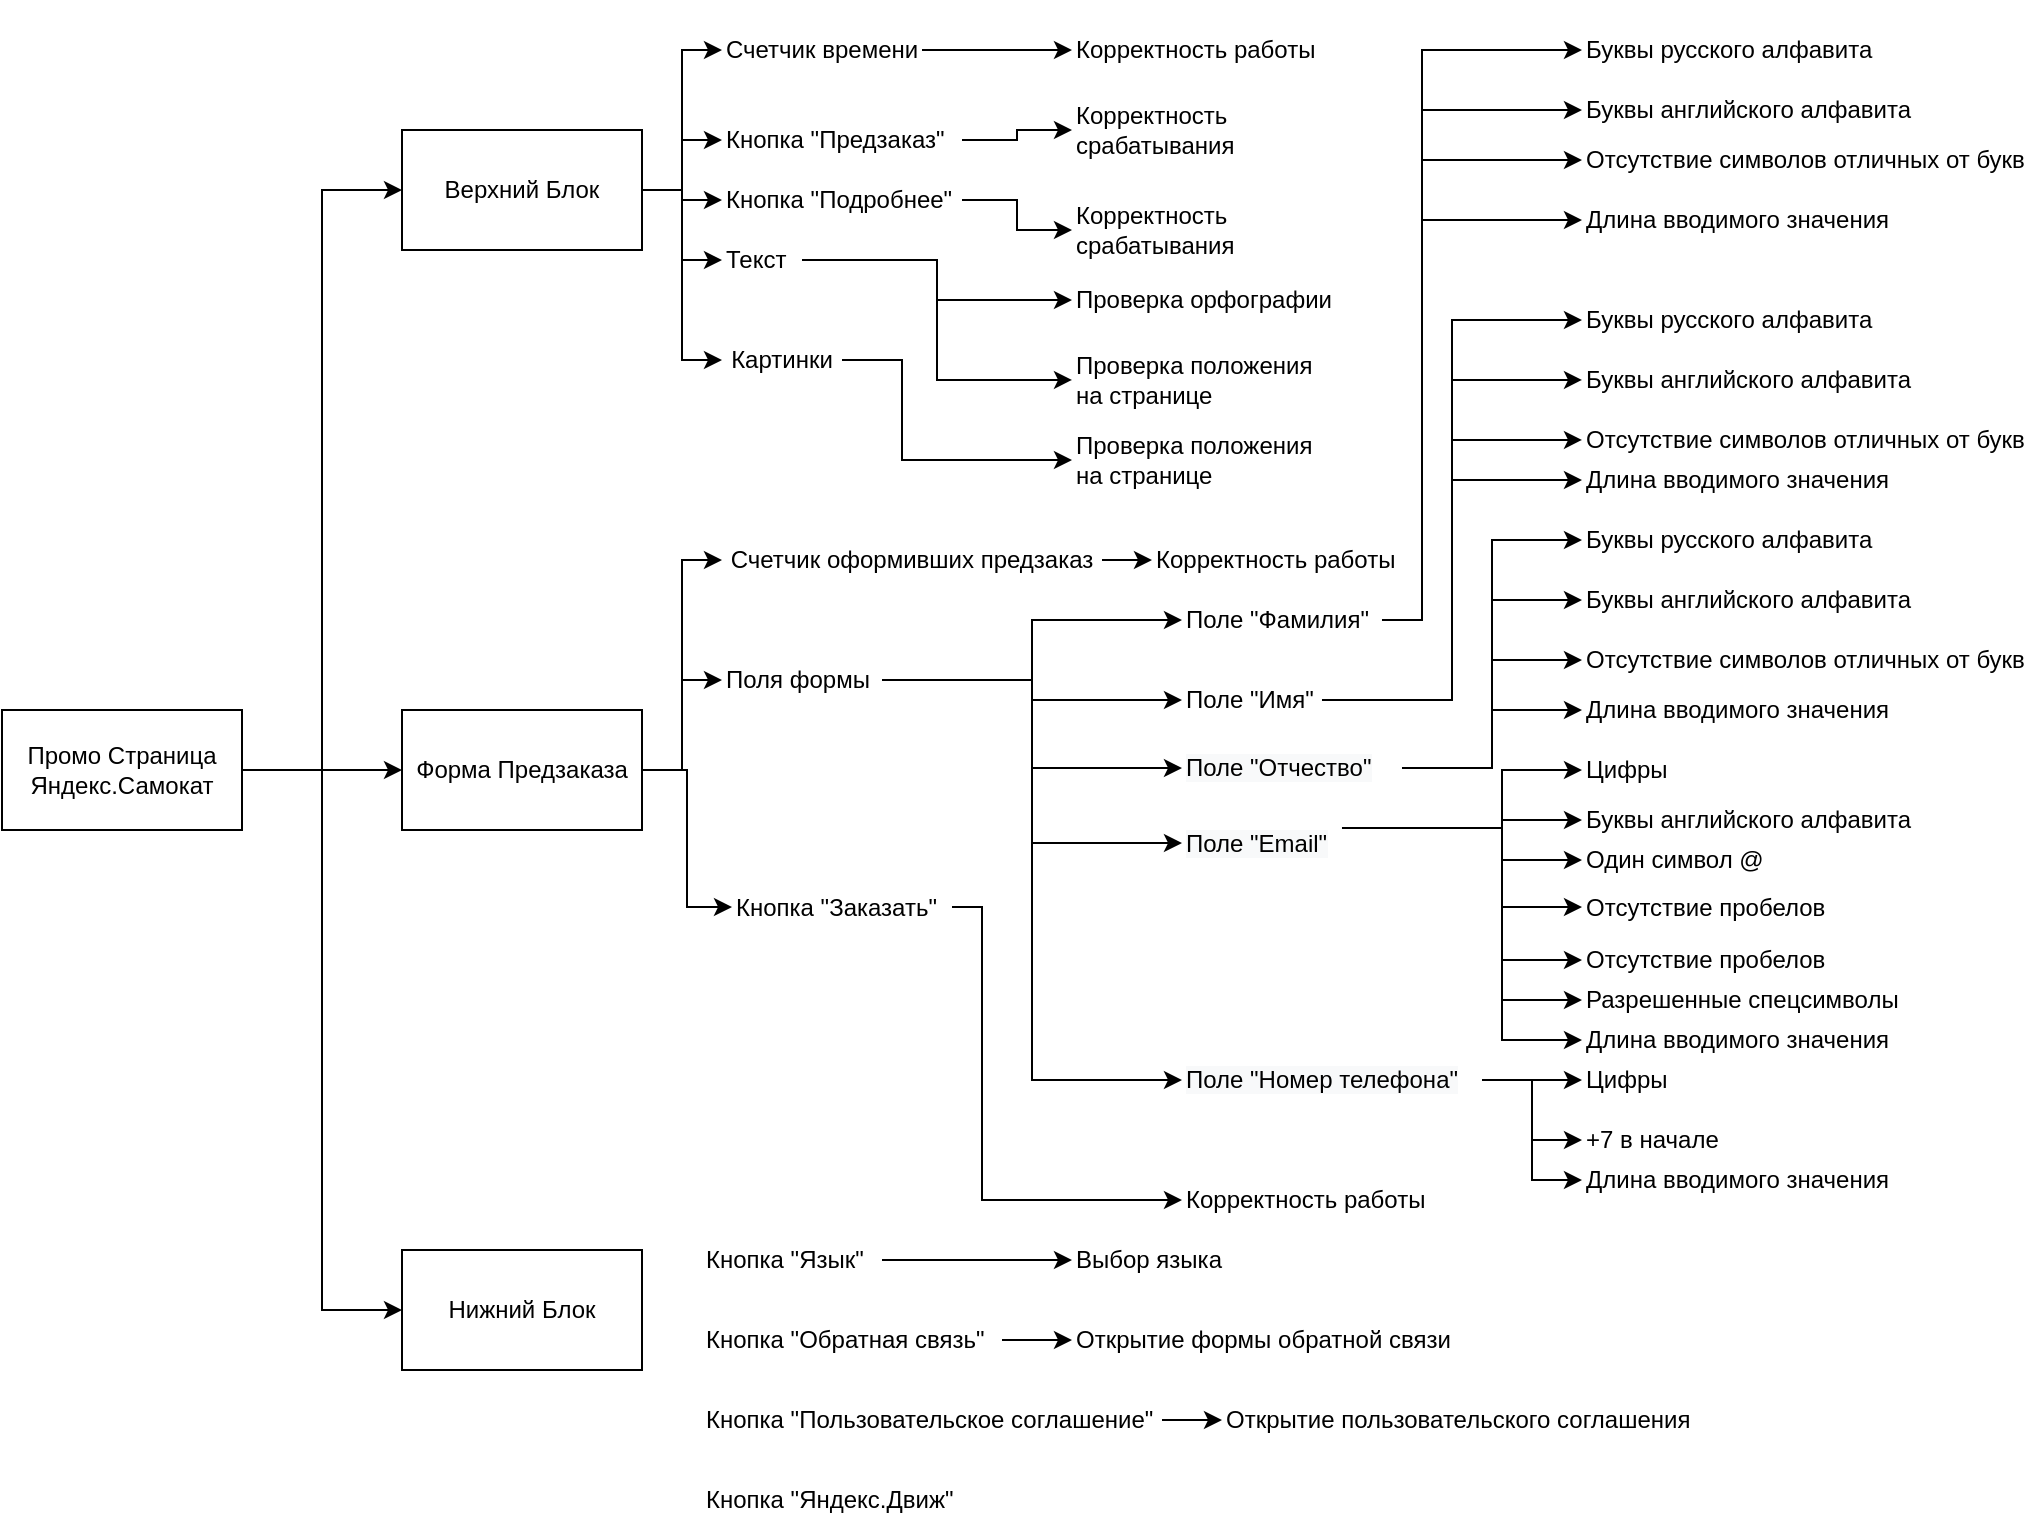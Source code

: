 <mxfile version="20.5.0" type="dropbox"><diagram id="LHWVKxQwYBXdZ5pctFEa" name="Страница 1"><mxGraphModel dx="1357" dy="781" grid="1" gridSize="10" guides="1" tooltips="1" connect="1" arrows="1" fold="1" page="1" pageScale="1" pageWidth="1169" pageHeight="827" math="0" shadow="0"><root><mxCell id="0"/><mxCell id="1" parent="0"/><mxCell id="Hn_Wmj3RSEU79B4Zz1zX-50" style="edgeStyle=orthogonalEdgeStyle;rounded=0;orthogonalLoop=1;jettySize=auto;html=1;exitX=1;exitY=0.5;exitDx=0;exitDy=0;entryX=0;entryY=0.5;entryDx=0;entryDy=0;" parent="1" source="Hn_Wmj3RSEU79B4Zz1zX-1" target="Hn_Wmj3RSEU79B4Zz1zX-2" edge="1"><mxGeometry relative="1" as="geometry"/></mxCell><mxCell id="Hn_Wmj3RSEU79B4Zz1zX-51" style="edgeStyle=orthogonalEdgeStyle;rounded=0;orthogonalLoop=1;jettySize=auto;html=1;exitX=1;exitY=0.5;exitDx=0;exitDy=0;entryX=0;entryY=0.5;entryDx=0;entryDy=0;" parent="1" source="Hn_Wmj3RSEU79B4Zz1zX-1" target="Hn_Wmj3RSEU79B4Zz1zX-4" edge="1"><mxGeometry relative="1" as="geometry"/></mxCell><mxCell id="Hn_Wmj3RSEU79B4Zz1zX-52" style="edgeStyle=orthogonalEdgeStyle;rounded=0;orthogonalLoop=1;jettySize=auto;html=1;exitX=1;exitY=0.5;exitDx=0;exitDy=0;entryX=0;entryY=0.5;entryDx=0;entryDy=0;" parent="1" source="Hn_Wmj3RSEU79B4Zz1zX-1" target="Hn_Wmj3RSEU79B4Zz1zX-3" edge="1"><mxGeometry relative="1" as="geometry"/></mxCell><mxCell id="Hn_Wmj3RSEU79B4Zz1zX-1" value="Промо Страница&lt;br&gt;Яндекс.Самокат" style="rounded=0;whiteSpace=wrap;html=1;" parent="1" vertex="1"><mxGeometry x="50" y="360" width="120" height="60" as="geometry"/></mxCell><mxCell id="Hn_Wmj3RSEU79B4Zz1zX-53" style="edgeStyle=orthogonalEdgeStyle;rounded=0;orthogonalLoop=1;jettySize=auto;html=1;exitX=1;exitY=0.5;exitDx=0;exitDy=0;entryX=0;entryY=0.5;entryDx=0;entryDy=0;" parent="1" source="Hn_Wmj3RSEU79B4Zz1zX-2" target="Hn_Wmj3RSEU79B4Zz1zX-6" edge="1"><mxGeometry relative="1" as="geometry"/></mxCell><mxCell id="Hn_Wmj3RSEU79B4Zz1zX-54" style="edgeStyle=orthogonalEdgeStyle;rounded=0;orthogonalLoop=1;jettySize=auto;html=1;exitX=1;exitY=0.5;exitDx=0;exitDy=0;entryX=0;entryY=0.5;entryDx=0;entryDy=0;" parent="1" source="Hn_Wmj3RSEU79B4Zz1zX-2" target="Hn_Wmj3RSEU79B4Zz1zX-8" edge="1"><mxGeometry relative="1" as="geometry"/></mxCell><mxCell id="Hn_Wmj3RSEU79B4Zz1zX-55" style="edgeStyle=orthogonalEdgeStyle;rounded=0;orthogonalLoop=1;jettySize=auto;html=1;exitX=1;exitY=0.5;exitDx=0;exitDy=0;entryX=0;entryY=0.5;entryDx=0;entryDy=0;" parent="1" source="Hn_Wmj3RSEU79B4Zz1zX-2" target="Hn_Wmj3RSEU79B4Zz1zX-9" edge="1"><mxGeometry relative="1" as="geometry"/></mxCell><mxCell id="Hn_Wmj3RSEU79B4Zz1zX-56" style="edgeStyle=orthogonalEdgeStyle;rounded=0;orthogonalLoop=1;jettySize=auto;html=1;exitX=1;exitY=0.5;exitDx=0;exitDy=0;entryX=0;entryY=0.5;entryDx=0;entryDy=0;" parent="1" source="Hn_Wmj3RSEU79B4Zz1zX-2" target="Hn_Wmj3RSEU79B4Zz1zX-7" edge="1"><mxGeometry relative="1" as="geometry"/></mxCell><mxCell id="Hn_Wmj3RSEU79B4Zz1zX-57" style="edgeStyle=orthogonalEdgeStyle;rounded=0;orthogonalLoop=1;jettySize=auto;html=1;exitX=1;exitY=0.5;exitDx=0;exitDy=0;entryX=0;entryY=0.5;entryDx=0;entryDy=0;" parent="1" source="Hn_Wmj3RSEU79B4Zz1zX-2" target="Hn_Wmj3RSEU79B4Zz1zX-20" edge="1"><mxGeometry relative="1" as="geometry"/></mxCell><mxCell id="Hn_Wmj3RSEU79B4Zz1zX-2" value="Верхний Блок" style="rounded=0;whiteSpace=wrap;html=1;" parent="1" vertex="1"><mxGeometry x="250" y="70" width="120" height="60" as="geometry"/></mxCell><mxCell id="Hn_Wmj3RSEU79B4Zz1zX-47" style="edgeStyle=orthogonalEdgeStyle;rounded=0;orthogonalLoop=1;jettySize=auto;html=1;exitX=1;exitY=0.5;exitDx=0;exitDy=0;entryX=0;entryY=0.5;entryDx=0;entryDy=0;" parent="1" source="Hn_Wmj3RSEU79B4Zz1zX-3" target="Hn_Wmj3RSEU79B4Zz1zX-22" edge="1"><mxGeometry relative="1" as="geometry"/></mxCell><mxCell id="Hn_Wmj3RSEU79B4Zz1zX-48" style="edgeStyle=orthogonalEdgeStyle;rounded=0;orthogonalLoop=1;jettySize=auto;html=1;exitX=1;exitY=0.5;exitDx=0;exitDy=0;entryX=0;entryY=0.5;entryDx=0;entryDy=0;" parent="1" source="Hn_Wmj3RSEU79B4Zz1zX-3" target="Hn_Wmj3RSEU79B4Zz1zX-23" edge="1"><mxGeometry relative="1" as="geometry"/></mxCell><mxCell id="Hn_Wmj3RSEU79B4Zz1zX-49" style="edgeStyle=orthogonalEdgeStyle;rounded=0;orthogonalLoop=1;jettySize=auto;html=1;exitX=1;exitY=0.5;exitDx=0;exitDy=0;entryX=0;entryY=0.5;entryDx=0;entryDy=0;" parent="1" source="Hn_Wmj3RSEU79B4Zz1zX-3" target="Hn_Wmj3RSEU79B4Zz1zX-21" edge="1"><mxGeometry relative="1" as="geometry"/></mxCell><mxCell id="Hn_Wmj3RSEU79B4Zz1zX-3" value="Форма Предзаказа" style="rounded=0;whiteSpace=wrap;html=1;" parent="1" vertex="1"><mxGeometry x="250" y="360" width="120" height="60" as="geometry"/></mxCell><mxCell id="Hn_Wmj3RSEU79B4Zz1zX-4" value="Нижний Блок" style="rounded=0;whiteSpace=wrap;html=1;" parent="1" vertex="1"><mxGeometry x="250" y="630" width="120" height="60" as="geometry"/></mxCell><mxCell id="Hn_Wmj3RSEU79B4Zz1zX-105" value="" style="edgeStyle=orthogonalEdgeStyle;rounded=0;orthogonalLoop=1;jettySize=auto;html=1;" parent="1" source="Hn_Wmj3RSEU79B4Zz1zX-6" target="Hn_Wmj3RSEU79B4Zz1zX-104" edge="1"><mxGeometry relative="1" as="geometry"/></mxCell><mxCell id="Hn_Wmj3RSEU79B4Zz1zX-6" value="Счетчик времени" style="text;html=1;strokeColor=none;fillColor=none;align=left;verticalAlign=middle;whiteSpace=wrap;rounded=0;" parent="1" vertex="1"><mxGeometry x="410" y="15" width="100" height="30" as="geometry"/></mxCell><mxCell id="Hn_Wmj3RSEU79B4Zz1zX-96" style="edgeStyle=orthogonalEdgeStyle;rounded=0;orthogonalLoop=1;jettySize=auto;html=1;exitX=1;exitY=0.5;exitDx=0;exitDy=0;entryX=0;entryY=0.5;entryDx=0;entryDy=0;" parent="1" source="Hn_Wmj3RSEU79B4Zz1zX-7" target="Hn_Wmj3RSEU79B4Zz1zX-94" edge="1"><mxGeometry relative="1" as="geometry"/></mxCell><mxCell id="Hn_Wmj3RSEU79B4Zz1zX-97" style="edgeStyle=orthogonalEdgeStyle;rounded=0;orthogonalLoop=1;jettySize=auto;html=1;exitX=1;exitY=0.5;exitDx=0;exitDy=0;entryX=0;entryY=0.5;entryDx=0;entryDy=0;" parent="1" source="Hn_Wmj3RSEU79B4Zz1zX-7" target="Hn_Wmj3RSEU79B4Zz1zX-95" edge="1"><mxGeometry relative="1" as="geometry"/></mxCell><mxCell id="Hn_Wmj3RSEU79B4Zz1zX-7" value="Текст" style="text;html=1;strokeColor=none;fillColor=none;align=left;verticalAlign=middle;whiteSpace=wrap;rounded=0;" parent="1" vertex="1"><mxGeometry x="410" y="120" width="40" height="30" as="geometry"/></mxCell><mxCell id="Hn_Wmj3RSEU79B4Zz1zX-103" style="edgeStyle=orthogonalEdgeStyle;rounded=0;orthogonalLoop=1;jettySize=auto;html=1;exitX=1;exitY=0.5;exitDx=0;exitDy=0;entryX=0;entryY=0.5;entryDx=0;entryDy=0;" parent="1" source="Hn_Wmj3RSEU79B4Zz1zX-8" target="Hn_Wmj3RSEU79B4Zz1zX-100" edge="1"><mxGeometry relative="1" as="geometry"/></mxCell><mxCell id="Hn_Wmj3RSEU79B4Zz1zX-8" value="&lt;div style=&quot;&quot;&gt;&lt;span style=&quot;background-color: initial;&quot;&gt;Кнопка &quot;Предзаказ&quot;&lt;/span&gt;&lt;/div&gt;" style="text;html=1;strokeColor=none;fillColor=none;align=left;verticalAlign=middle;whiteSpace=wrap;rounded=0;" parent="1" vertex="1"><mxGeometry x="410" y="60" width="120" height="30" as="geometry"/></mxCell><mxCell id="Hn_Wmj3RSEU79B4Zz1zX-102" style="edgeStyle=orthogonalEdgeStyle;rounded=0;orthogonalLoop=1;jettySize=auto;html=1;exitX=1;exitY=0.5;exitDx=0;exitDy=0;entryX=0;entryY=0.5;entryDx=0;entryDy=0;" parent="1" source="Hn_Wmj3RSEU79B4Zz1zX-9" target="Hn_Wmj3RSEU79B4Zz1zX-101" edge="1"><mxGeometry relative="1" as="geometry"/></mxCell><mxCell id="Hn_Wmj3RSEU79B4Zz1zX-9" value="Кнопка &quot;Подробнее&quot;" style="text;html=1;strokeColor=none;fillColor=none;align=left;verticalAlign=middle;whiteSpace=wrap;rounded=0;" parent="1" vertex="1"><mxGeometry x="410" y="90" width="120" height="30" as="geometry"/></mxCell><mxCell id="Hn_Wmj3RSEU79B4Zz1zX-99" style="edgeStyle=orthogonalEdgeStyle;rounded=0;orthogonalLoop=1;jettySize=auto;html=1;exitX=1;exitY=0.5;exitDx=0;exitDy=0;entryX=0;entryY=0.5;entryDx=0;entryDy=0;" parent="1" source="Hn_Wmj3RSEU79B4Zz1zX-20" target="Hn_Wmj3RSEU79B4Zz1zX-98" edge="1"><mxGeometry relative="1" as="geometry"><Array as="points"><mxPoint x="500" y="185"/><mxPoint x="500" y="235"/></Array></mxGeometry></mxCell><mxCell id="Hn_Wmj3RSEU79B4Zz1zX-20" value="Картинки" style="text;html=1;strokeColor=none;fillColor=none;align=center;verticalAlign=middle;whiteSpace=wrap;rounded=0;" parent="1" vertex="1"><mxGeometry x="410" y="170" width="60" height="30" as="geometry"/></mxCell><mxCell id="Hn_Wmj3RSEU79B4Zz1zX-109" style="edgeStyle=orthogonalEdgeStyle;rounded=0;orthogonalLoop=1;jettySize=auto;html=1;exitX=1;exitY=0.5;exitDx=0;exitDy=0;entryX=0;entryY=0.5;entryDx=0;entryDy=0;" parent="1" source="Hn_Wmj3RSEU79B4Zz1zX-21" target="Hn_Wmj3RSEU79B4Zz1zX-108" edge="1"><mxGeometry relative="1" as="geometry"/></mxCell><mxCell id="Hn_Wmj3RSEU79B4Zz1zX-21" value="Счетчик оформивших предзаказ&lt;br&gt;" style="text;html=1;strokeColor=none;fillColor=none;align=center;verticalAlign=middle;whiteSpace=wrap;rounded=0;" parent="1" vertex="1"><mxGeometry x="410" y="270" width="190" height="30" as="geometry"/></mxCell><mxCell id="Hn_Wmj3RSEU79B4Zz1zX-58" style="edgeStyle=orthogonalEdgeStyle;rounded=0;orthogonalLoop=1;jettySize=auto;html=1;exitX=1;exitY=0.5;exitDx=0;exitDy=0;entryX=0;entryY=0.5;entryDx=0;entryDy=0;" parent="1" source="Hn_Wmj3RSEU79B4Zz1zX-22" target="Hn_Wmj3RSEU79B4Zz1zX-24" edge="1"><mxGeometry relative="1" as="geometry"/></mxCell><mxCell id="Hn_Wmj3RSEU79B4Zz1zX-59" style="edgeStyle=orthogonalEdgeStyle;rounded=0;orthogonalLoop=1;jettySize=auto;html=1;exitX=1;exitY=0.5;exitDx=0;exitDy=0;entryX=0;entryY=0.5;entryDx=0;entryDy=0;" parent="1" source="Hn_Wmj3RSEU79B4Zz1zX-22" target="Hn_Wmj3RSEU79B4Zz1zX-25" edge="1"><mxGeometry relative="1" as="geometry"/></mxCell><mxCell id="Hn_Wmj3RSEU79B4Zz1zX-60" style="edgeStyle=orthogonalEdgeStyle;rounded=0;orthogonalLoop=1;jettySize=auto;html=1;exitX=1;exitY=0.5;exitDx=0;exitDy=0;entryX=0;entryY=0.5;entryDx=0;entryDy=0;" parent="1" source="Hn_Wmj3RSEU79B4Zz1zX-22" target="Hn_Wmj3RSEU79B4Zz1zX-26" edge="1"><mxGeometry relative="1" as="geometry"/></mxCell><mxCell id="Hn_Wmj3RSEU79B4Zz1zX-61" style="edgeStyle=orthogonalEdgeStyle;rounded=0;orthogonalLoop=1;jettySize=auto;html=1;exitX=1;exitY=0.5;exitDx=0;exitDy=0;entryX=0;entryY=0.75;entryDx=0;entryDy=0;" parent="1" source="Hn_Wmj3RSEU79B4Zz1zX-22" target="Hn_Wmj3RSEU79B4Zz1zX-27" edge="1"><mxGeometry relative="1" as="geometry"/></mxCell><mxCell id="Hn_Wmj3RSEU79B4Zz1zX-62" style="edgeStyle=orthogonalEdgeStyle;rounded=0;orthogonalLoop=1;jettySize=auto;html=1;exitX=1;exitY=0.5;exitDx=0;exitDy=0;entryX=0;entryY=0.5;entryDx=0;entryDy=0;" parent="1" source="Hn_Wmj3RSEU79B4Zz1zX-22" target="Hn_Wmj3RSEU79B4Zz1zX-28" edge="1"><mxGeometry relative="1" as="geometry"/></mxCell><mxCell id="Hn_Wmj3RSEU79B4Zz1zX-22" value="Поля формы" style="text;html=1;strokeColor=none;fillColor=none;align=left;verticalAlign=middle;whiteSpace=wrap;rounded=0;" parent="1" vertex="1"><mxGeometry x="410" y="330" width="80" height="30" as="geometry"/></mxCell><mxCell id="Hn_Wmj3RSEU79B4Zz1zX-107" style="edgeStyle=orthogonalEdgeStyle;rounded=0;orthogonalLoop=1;jettySize=auto;html=1;exitX=1;exitY=0.5;exitDx=0;exitDy=0;entryX=0;entryY=0.5;entryDx=0;entryDy=0;" parent="1" source="Hn_Wmj3RSEU79B4Zz1zX-23" target="Hn_Wmj3RSEU79B4Zz1zX-106" edge="1"><mxGeometry relative="1" as="geometry"><Array as="points"><mxPoint x="540" y="459"/><mxPoint x="540" y="605"/></Array></mxGeometry></mxCell><mxCell id="Hn_Wmj3RSEU79B4Zz1zX-23" value="Кнопка &quot;Заказать&quot;" style="text;html=1;strokeColor=none;fillColor=none;align=left;verticalAlign=middle;whiteSpace=wrap;rounded=0;" parent="1" vertex="1"><mxGeometry x="415" y="443.51" width="110" height="30" as="geometry"/></mxCell><mxCell id="Hn_Wmj3RSEU79B4Zz1zX-63" style="edgeStyle=orthogonalEdgeStyle;rounded=0;orthogonalLoop=1;jettySize=auto;html=1;exitX=1;exitY=0.5;exitDx=0;exitDy=0;entryX=0;entryY=0.5;entryDx=0;entryDy=0;" parent="1" source="Hn_Wmj3RSEU79B4Zz1zX-24" target="Hn_Wmj3RSEU79B4Zz1zX-29" edge="1"><mxGeometry relative="1" as="geometry"><Array as="points"><mxPoint x="760" y="315"/><mxPoint x="760" y="30"/></Array></mxGeometry></mxCell><mxCell id="Hn_Wmj3RSEU79B4Zz1zX-64" style="edgeStyle=orthogonalEdgeStyle;rounded=0;orthogonalLoop=1;jettySize=auto;html=1;exitX=1;exitY=0.5;exitDx=0;exitDy=0;entryX=0;entryY=0.5;entryDx=0;entryDy=0;" parent="1" source="Hn_Wmj3RSEU79B4Zz1zX-24" target="Hn_Wmj3RSEU79B4Zz1zX-30" edge="1"><mxGeometry relative="1" as="geometry"><Array as="points"><mxPoint x="760" y="315"/><mxPoint x="760" y="60"/></Array></mxGeometry></mxCell><mxCell id="Hn_Wmj3RSEU79B4Zz1zX-65" style="edgeStyle=orthogonalEdgeStyle;rounded=0;orthogonalLoop=1;jettySize=auto;html=1;exitX=1;exitY=0.5;exitDx=0;exitDy=0;entryX=0;entryY=0.5;entryDx=0;entryDy=0;" parent="1" source="Hn_Wmj3RSEU79B4Zz1zX-24" target="Hn_Wmj3RSEU79B4Zz1zX-32" edge="1"><mxGeometry relative="1" as="geometry"><Array as="points"><mxPoint x="760" y="315"/><mxPoint x="760" y="85"/></Array></mxGeometry></mxCell><mxCell id="jMwvMX97Mxfi3TpCmWpg-12" style="edgeStyle=orthogonalEdgeStyle;rounded=0;orthogonalLoop=1;jettySize=auto;html=1;exitX=1;exitY=0.5;exitDx=0;exitDy=0;entryX=0;entryY=0.5;entryDx=0;entryDy=0;" edge="1" parent="1" source="Hn_Wmj3RSEU79B4Zz1zX-24" target="jMwvMX97Mxfi3TpCmWpg-11"><mxGeometry relative="1" as="geometry"><Array as="points"><mxPoint x="760" y="315"/><mxPoint x="760" y="115"/></Array></mxGeometry></mxCell><mxCell id="Hn_Wmj3RSEU79B4Zz1zX-24" value="Поле &quot;Фамилия&quot;" style="text;html=1;strokeColor=none;fillColor=none;align=left;verticalAlign=middle;whiteSpace=wrap;rounded=0;" parent="1" vertex="1"><mxGeometry x="640" y="300.01" width="100" height="30" as="geometry"/></mxCell><mxCell id="Hn_Wmj3RSEU79B4Zz1zX-68" style="edgeStyle=orthogonalEdgeStyle;rounded=0;orthogonalLoop=1;jettySize=auto;html=1;exitX=1;exitY=0.5;exitDx=0;exitDy=0;entryX=0;entryY=0.5;entryDx=0;entryDy=0;" parent="1" source="Hn_Wmj3RSEU79B4Zz1zX-25" target="Hn_Wmj3RSEU79B4Zz1zX-34" edge="1"><mxGeometry relative="1" as="geometry"/></mxCell><mxCell id="Hn_Wmj3RSEU79B4Zz1zX-69" style="edgeStyle=orthogonalEdgeStyle;rounded=0;orthogonalLoop=1;jettySize=auto;html=1;exitX=1;exitY=0.5;exitDx=0;exitDy=0;entryX=0;entryY=0.5;entryDx=0;entryDy=0;" parent="1" source="Hn_Wmj3RSEU79B4Zz1zX-25" target="Hn_Wmj3RSEU79B4Zz1zX-35" edge="1"><mxGeometry relative="1" as="geometry"/></mxCell><mxCell id="Hn_Wmj3RSEU79B4Zz1zX-70" style="edgeStyle=orthogonalEdgeStyle;rounded=0;orthogonalLoop=1;jettySize=auto;html=1;exitX=1;exitY=0.5;exitDx=0;exitDy=0;entryX=0;entryY=0.5;entryDx=0;entryDy=0;" parent="1" source="Hn_Wmj3RSEU79B4Zz1zX-25" target="Hn_Wmj3RSEU79B4Zz1zX-36" edge="1"><mxGeometry relative="1" as="geometry"/></mxCell><mxCell id="jMwvMX97Mxfi3TpCmWpg-14" style="edgeStyle=orthogonalEdgeStyle;rounded=0;orthogonalLoop=1;jettySize=auto;html=1;exitX=1;exitY=0.5;exitDx=0;exitDy=0;entryX=0;entryY=0.5;entryDx=0;entryDy=0;" edge="1" parent="1" source="Hn_Wmj3RSEU79B4Zz1zX-25" target="jMwvMX97Mxfi3TpCmWpg-13"><mxGeometry relative="1" as="geometry"/></mxCell><mxCell id="Hn_Wmj3RSEU79B4Zz1zX-25" value="Поле &quot;Имя&quot;" style="text;html=1;strokeColor=none;fillColor=none;align=left;verticalAlign=middle;whiteSpace=wrap;rounded=0;" parent="1" vertex="1"><mxGeometry x="640" y="340.01" width="70" height="30" as="geometry"/></mxCell><mxCell id="Hn_Wmj3RSEU79B4Zz1zX-71" style="edgeStyle=orthogonalEdgeStyle;rounded=0;orthogonalLoop=1;jettySize=auto;html=1;exitX=1;exitY=0.5;exitDx=0;exitDy=0;entryX=0;entryY=0.5;entryDx=0;entryDy=0;" parent="1" source="Hn_Wmj3RSEU79B4Zz1zX-26" target="Hn_Wmj3RSEU79B4Zz1zX-38" edge="1"><mxGeometry relative="1" as="geometry"/></mxCell><mxCell id="Hn_Wmj3RSEU79B4Zz1zX-72" style="edgeStyle=orthogonalEdgeStyle;rounded=0;orthogonalLoop=1;jettySize=auto;html=1;exitX=1;exitY=0.5;exitDx=0;exitDy=0;entryX=0;entryY=0.5;entryDx=0;entryDy=0;" parent="1" source="Hn_Wmj3RSEU79B4Zz1zX-26" target="Hn_Wmj3RSEU79B4Zz1zX-39" edge="1"><mxGeometry relative="1" as="geometry"/></mxCell><mxCell id="Hn_Wmj3RSEU79B4Zz1zX-73" style="edgeStyle=orthogonalEdgeStyle;rounded=0;orthogonalLoop=1;jettySize=auto;html=1;exitX=1;exitY=0.5;exitDx=0;exitDy=0;entryX=0;entryY=0.5;entryDx=0;entryDy=0;" parent="1" source="Hn_Wmj3RSEU79B4Zz1zX-26" target="Hn_Wmj3RSEU79B4Zz1zX-40" edge="1"><mxGeometry relative="1" as="geometry"/></mxCell><mxCell id="jMwvMX97Mxfi3TpCmWpg-16" style="edgeStyle=orthogonalEdgeStyle;rounded=0;orthogonalLoop=1;jettySize=auto;html=1;exitX=1;exitY=0.5;exitDx=0;exitDy=0;entryX=0;entryY=0.5;entryDx=0;entryDy=0;" edge="1" parent="1" source="Hn_Wmj3RSEU79B4Zz1zX-26" target="jMwvMX97Mxfi3TpCmWpg-15"><mxGeometry relative="1" as="geometry"/></mxCell><mxCell id="Hn_Wmj3RSEU79B4Zz1zX-26" value="&lt;span style=&quot;color: rgb(0, 0, 0); font-family: Helvetica; font-size: 12px; font-style: normal; font-variant-ligatures: normal; font-variant-caps: normal; font-weight: 400; letter-spacing: normal; orphans: 2; text-indent: 0px; text-transform: none; widows: 2; word-spacing: 0px; -webkit-text-stroke-width: 0px; background-color: rgb(248, 249, 250); text-decoration-thickness: initial; text-decoration-style: initial; text-decoration-color: initial; float: none; display: inline !important;&quot;&gt;Поле &quot;Отчество&quot;&lt;/span&gt;" style="text;html=1;strokeColor=none;fillColor=none;align=left;verticalAlign=middle;whiteSpace=wrap;rounded=0;" parent="1" vertex="1"><mxGeometry x="640" y="374.01" width="110" height="30" as="geometry"/></mxCell><mxCell id="Hn_Wmj3RSEU79B4Zz1zX-81" style="edgeStyle=orthogonalEdgeStyle;rounded=0;orthogonalLoop=1;jettySize=auto;html=1;exitX=1;exitY=0.5;exitDx=0;exitDy=0;entryX=0;entryY=0.5;entryDx=0;entryDy=0;" parent="1" source="Hn_Wmj3RSEU79B4Zz1zX-27" target="Hn_Wmj3RSEU79B4Zz1zX-74" edge="1"><mxGeometry relative="1" as="geometry"><Array as="points"><mxPoint x="800" y="419.01"/><mxPoint x="800" y="390.01"/></Array></mxGeometry></mxCell><mxCell id="Hn_Wmj3RSEU79B4Zz1zX-84" style="edgeStyle=orthogonalEdgeStyle;rounded=0;orthogonalLoop=1;jettySize=auto;html=1;exitX=1;exitY=0.5;exitDx=0;exitDy=0;entryX=0;entryY=0.5;entryDx=0;entryDy=0;" parent="1" source="Hn_Wmj3RSEU79B4Zz1zX-27" target="Hn_Wmj3RSEU79B4Zz1zX-75" edge="1"><mxGeometry relative="1" as="geometry"><Array as="points"><mxPoint x="800" y="419.01"/><mxPoint x="800" y="415.01"/></Array></mxGeometry></mxCell><mxCell id="Hn_Wmj3RSEU79B4Zz1zX-85" style="edgeStyle=orthogonalEdgeStyle;rounded=0;orthogonalLoop=1;jettySize=auto;html=1;exitX=1;exitY=0.5;exitDx=0;exitDy=0;entryX=0;entryY=0.5;entryDx=0;entryDy=0;" parent="1" source="Hn_Wmj3RSEU79B4Zz1zX-27" target="Hn_Wmj3RSEU79B4Zz1zX-76" edge="1"><mxGeometry relative="1" as="geometry"><Array as="points"><mxPoint x="800" y="419.01"/><mxPoint x="800" y="435.01"/></Array></mxGeometry></mxCell><mxCell id="Hn_Wmj3RSEU79B4Zz1zX-86" style="edgeStyle=orthogonalEdgeStyle;rounded=0;orthogonalLoop=1;jettySize=auto;html=1;exitX=1;exitY=0.5;exitDx=0;exitDy=0;entryX=0;entryY=0.5;entryDx=0;entryDy=0;" parent="1" source="Hn_Wmj3RSEU79B4Zz1zX-27" target="Hn_Wmj3RSEU79B4Zz1zX-78" edge="1"><mxGeometry relative="1" as="geometry"><Array as="points"><mxPoint x="800" y="419.01"/><mxPoint x="800" y="459.01"/></Array></mxGeometry></mxCell><mxCell id="Hn_Wmj3RSEU79B4Zz1zX-87" style="edgeStyle=orthogonalEdgeStyle;rounded=0;orthogonalLoop=1;jettySize=auto;html=1;exitX=1;exitY=0.5;exitDx=0;exitDy=0;entryX=0;entryY=0.5;entryDx=0;entryDy=0;" parent="1" source="Hn_Wmj3RSEU79B4Zz1zX-27" target="Hn_Wmj3RSEU79B4Zz1zX-79" edge="1"><mxGeometry relative="1" as="geometry"><Array as="points"><mxPoint x="800" y="419.01"/><mxPoint x="800" y="485.01"/></Array></mxGeometry></mxCell><mxCell id="Hn_Wmj3RSEU79B4Zz1zX-88" style="edgeStyle=orthogonalEdgeStyle;rounded=0;orthogonalLoop=1;jettySize=auto;html=1;exitX=1;exitY=0.5;exitDx=0;exitDy=0;entryX=0;entryY=0.5;entryDx=0;entryDy=0;" parent="1" source="Hn_Wmj3RSEU79B4Zz1zX-27" target="Hn_Wmj3RSEU79B4Zz1zX-80" edge="1"><mxGeometry relative="1" as="geometry"><Array as="points"><mxPoint x="800" y="419.01"/><mxPoint x="800" y="505.01"/></Array></mxGeometry></mxCell><mxCell id="jMwvMX97Mxfi3TpCmWpg-19" style="edgeStyle=orthogonalEdgeStyle;rounded=0;orthogonalLoop=1;jettySize=auto;html=1;exitX=1;exitY=0.5;exitDx=0;exitDy=0;entryX=0;entryY=0.5;entryDx=0;entryDy=0;" edge="1" parent="1" source="Hn_Wmj3RSEU79B4Zz1zX-27" target="jMwvMX97Mxfi3TpCmWpg-17"><mxGeometry relative="1" as="geometry"><Array as="points"><mxPoint x="800" y="419"/><mxPoint x="800" y="525"/></Array></mxGeometry></mxCell><mxCell id="Hn_Wmj3RSEU79B4Zz1zX-27" value="&lt;br&gt;&lt;span style=&quot;color: rgb(0, 0, 0); font-family: Helvetica; font-size: 12px; font-style: normal; font-variant-ligatures: normal; font-variant-caps: normal; font-weight: 400; letter-spacing: normal; orphans: 2; text-indent: 0px; text-transform: none; widows: 2; word-spacing: 0px; -webkit-text-stroke-width: 0px; background-color: rgb(248, 249, 250); text-decoration-thickness: initial; text-decoration-style: initial; text-decoration-color: initial; float: none; display: inline !important;&quot;&gt;Поле &quot;Email&quot;&lt;/span&gt;" style="text;html=1;strokeColor=none;fillColor=none;align=left;verticalAlign=middle;whiteSpace=wrap;rounded=0;" parent="1" vertex="1"><mxGeometry x="640" y="404.01" width="80" height="30" as="geometry"/></mxCell><mxCell id="Hn_Wmj3RSEU79B4Zz1zX-92" style="edgeStyle=orthogonalEdgeStyle;rounded=0;orthogonalLoop=1;jettySize=auto;html=1;exitX=1;exitY=0.5;exitDx=0;exitDy=0;entryX=0;entryY=0.5;entryDx=0;entryDy=0;" parent="1" source="Hn_Wmj3RSEU79B4Zz1zX-28" target="Hn_Wmj3RSEU79B4Zz1zX-89" edge="1"><mxGeometry relative="1" as="geometry"/></mxCell><mxCell id="Hn_Wmj3RSEU79B4Zz1zX-93" style="edgeStyle=orthogonalEdgeStyle;rounded=0;orthogonalLoop=1;jettySize=auto;html=1;exitX=1;exitY=0.5;exitDx=0;exitDy=0;entryX=0;entryY=0.5;entryDx=0;entryDy=0;" parent="1" source="Hn_Wmj3RSEU79B4Zz1zX-28" target="Hn_Wmj3RSEU79B4Zz1zX-90" edge="1"><mxGeometry relative="1" as="geometry"/></mxCell><mxCell id="jMwvMX97Mxfi3TpCmWpg-20" style="edgeStyle=orthogonalEdgeStyle;rounded=0;orthogonalLoop=1;jettySize=auto;html=1;exitX=1;exitY=0.5;exitDx=0;exitDy=0;entryX=0;entryY=0.5;entryDx=0;entryDy=0;" edge="1" parent="1" source="Hn_Wmj3RSEU79B4Zz1zX-28" target="jMwvMX97Mxfi3TpCmWpg-18"><mxGeometry relative="1" as="geometry"/></mxCell><mxCell id="Hn_Wmj3RSEU79B4Zz1zX-28" value="&lt;span style=&quot;color: rgb(0, 0, 0); font-family: Helvetica; font-size: 12px; font-style: normal; font-variant-ligatures: normal; font-variant-caps: normal; font-weight: 400; letter-spacing: normal; orphans: 2; text-indent: 0px; text-transform: none; widows: 2; word-spacing: 0px; -webkit-text-stroke-width: 0px; background-color: rgb(248, 249, 250); text-decoration-thickness: initial; text-decoration-style: initial; text-decoration-color: initial; float: none; display: inline !important;&quot;&gt;Поле &quot;Номер телефона&quot;&lt;/span&gt;" style="text;html=1;strokeColor=none;fillColor=none;align=left;verticalAlign=middle;whiteSpace=wrap;rounded=0;" parent="1" vertex="1"><mxGeometry x="640" y="530.01" width="150" height="30" as="geometry"/></mxCell><mxCell id="Hn_Wmj3RSEU79B4Zz1zX-29" value="Буквы русского алфавита" style="text;html=1;strokeColor=none;fillColor=none;align=left;verticalAlign=middle;whiteSpace=wrap;rounded=0;" parent="1" vertex="1"><mxGeometry x="840" y="15" width="160" height="30" as="geometry"/></mxCell><mxCell id="Hn_Wmj3RSEU79B4Zz1zX-30" value="Буквы английского алфавита" style="text;html=1;strokeColor=none;fillColor=none;align=left;verticalAlign=middle;whiteSpace=wrap;rounded=0;" parent="1" vertex="1"><mxGeometry x="840" y="45" width="170" height="30" as="geometry"/></mxCell><mxCell id="Hn_Wmj3RSEU79B4Zz1zX-32" value="Отсутствие символов отличных от букв" style="text;html=1;strokeColor=none;fillColor=none;align=left;verticalAlign=middle;whiteSpace=wrap;rounded=0;" parent="1" vertex="1"><mxGeometry x="840" y="70" width="230" height="30" as="geometry"/></mxCell><mxCell id="Hn_Wmj3RSEU79B4Zz1zX-34" value="Буквы русского алфавита" style="text;html=1;strokeColor=none;fillColor=none;align=left;verticalAlign=middle;whiteSpace=wrap;rounded=0;" parent="1" vertex="1"><mxGeometry x="840" y="150" width="160" height="30" as="geometry"/></mxCell><mxCell id="Hn_Wmj3RSEU79B4Zz1zX-35" value="Буквы английского алфавита" style="text;html=1;strokeColor=none;fillColor=none;align=left;verticalAlign=middle;whiteSpace=wrap;rounded=0;" parent="1" vertex="1"><mxGeometry x="840" y="179.99" width="170" height="30" as="geometry"/></mxCell><mxCell id="Hn_Wmj3RSEU79B4Zz1zX-36" value="Отсутствие символов отличных от букв" style="text;html=1;strokeColor=none;fillColor=none;align=left;verticalAlign=middle;whiteSpace=wrap;rounded=0;" parent="1" vertex="1"><mxGeometry x="840" y="209.99" width="230" height="30" as="geometry"/></mxCell><mxCell id="Hn_Wmj3RSEU79B4Zz1zX-38" value="Буквы русского алфавита" style="text;html=1;strokeColor=none;fillColor=none;align=left;verticalAlign=middle;whiteSpace=wrap;rounded=0;" parent="1" vertex="1"><mxGeometry x="840" y="260" width="160" height="30" as="geometry"/></mxCell><mxCell id="Hn_Wmj3RSEU79B4Zz1zX-39" value="Буквы английского алфавита" style="text;html=1;strokeColor=none;fillColor=none;align=left;verticalAlign=middle;whiteSpace=wrap;rounded=0;" parent="1" vertex="1"><mxGeometry x="840" y="290" width="170" height="30" as="geometry"/></mxCell><mxCell id="Hn_Wmj3RSEU79B4Zz1zX-40" value="Отсутствие символов отличных от букв" style="text;html=1;strokeColor=none;fillColor=none;align=left;verticalAlign=middle;whiteSpace=wrap;rounded=0;" parent="1" vertex="1"><mxGeometry x="840" y="320" width="230" height="30" as="geometry"/></mxCell><mxCell id="Hn_Wmj3RSEU79B4Zz1zX-74" value="Цифры" style="text;html=1;strokeColor=none;fillColor=none;align=left;verticalAlign=middle;whiteSpace=wrap;rounded=0;" parent="1" vertex="1"><mxGeometry x="840" y="375.01" width="160" height="30" as="geometry"/></mxCell><mxCell id="Hn_Wmj3RSEU79B4Zz1zX-75" value="Буквы английского алфавита" style="text;html=1;strokeColor=none;fillColor=none;align=left;verticalAlign=middle;whiteSpace=wrap;rounded=0;" parent="1" vertex="1"><mxGeometry x="840" y="400.01" width="170" height="30" as="geometry"/></mxCell><mxCell id="Hn_Wmj3RSEU79B4Zz1zX-76" value="Один символ @" style="text;html=1;strokeColor=none;fillColor=none;align=left;verticalAlign=middle;whiteSpace=wrap;rounded=0;" parent="1" vertex="1"><mxGeometry x="840" y="420.01" width="110" height="30" as="geometry"/></mxCell><mxCell id="Hn_Wmj3RSEU79B4Zz1zX-78" value="Отсутствие пробелов" style="text;html=1;strokeColor=none;fillColor=none;align=left;verticalAlign=middle;whiteSpace=wrap;rounded=0;" parent="1" vertex="1"><mxGeometry x="840" y="443.51" width="130" height="30" as="geometry"/></mxCell><mxCell id="Hn_Wmj3RSEU79B4Zz1zX-79" value="Отсутствие пробелов" style="text;html=1;strokeColor=none;fillColor=none;align=left;verticalAlign=middle;whiteSpace=wrap;rounded=0;" parent="1" vertex="1"><mxGeometry x="840" y="470.01" width="130" height="30" as="geometry"/></mxCell><mxCell id="Hn_Wmj3RSEU79B4Zz1zX-80" value="Разрешенные спецсимволы" style="text;html=1;strokeColor=none;fillColor=none;align=left;verticalAlign=middle;whiteSpace=wrap;rounded=0;" parent="1" vertex="1"><mxGeometry x="840" y="490.01" width="160" height="30" as="geometry"/></mxCell><mxCell id="Hn_Wmj3RSEU79B4Zz1zX-89" value="Цифры" style="text;html=1;strokeColor=none;fillColor=none;align=left;verticalAlign=middle;whiteSpace=wrap;rounded=0;" parent="1" vertex="1"><mxGeometry x="840" y="530.01" width="160" height="30" as="geometry"/></mxCell><mxCell id="Hn_Wmj3RSEU79B4Zz1zX-90" value="+7 в начале" style="text;html=1;strokeColor=none;fillColor=none;align=left;verticalAlign=middle;whiteSpace=wrap;rounded=0;" parent="1" vertex="1"><mxGeometry x="840" y="560.01" width="170" height="30" as="geometry"/></mxCell><mxCell id="Hn_Wmj3RSEU79B4Zz1zX-94" value="Проверка орфографии" style="text;html=1;strokeColor=none;fillColor=none;align=left;verticalAlign=middle;whiteSpace=wrap;rounded=0;" parent="1" vertex="1"><mxGeometry x="585" y="140" width="130" height="30" as="geometry"/></mxCell><mxCell id="Hn_Wmj3RSEU79B4Zz1zX-95" value="Проверка положения на странице" style="text;html=1;strokeColor=none;fillColor=none;align=left;verticalAlign=middle;whiteSpace=wrap;rounded=0;" parent="1" vertex="1"><mxGeometry x="585" y="179.99" width="130" height="30" as="geometry"/></mxCell><mxCell id="Hn_Wmj3RSEU79B4Zz1zX-98" value="Проверка положения на странице" style="text;html=1;strokeColor=none;fillColor=none;align=left;verticalAlign=middle;whiteSpace=wrap;rounded=0;" parent="1" vertex="1"><mxGeometry x="585" y="220" width="130" height="30" as="geometry"/></mxCell><mxCell id="Hn_Wmj3RSEU79B4Zz1zX-100" value="Корректность срабатывания" style="text;html=1;strokeColor=none;fillColor=none;align=left;verticalAlign=middle;whiteSpace=wrap;rounded=0;" parent="1" vertex="1"><mxGeometry x="585" y="45" width="130" height="50" as="geometry"/></mxCell><mxCell id="Hn_Wmj3RSEU79B4Zz1zX-101" value="Корректность срабатывания" style="text;html=1;strokeColor=none;fillColor=none;align=left;verticalAlign=middle;whiteSpace=wrap;rounded=0;" parent="1" vertex="1"><mxGeometry x="585" y="95" width="130" height="50" as="geometry"/></mxCell><mxCell id="Hn_Wmj3RSEU79B4Zz1zX-104" value="Корректность работы" style="text;html=1;strokeColor=none;fillColor=none;align=left;verticalAlign=middle;whiteSpace=wrap;rounded=0;" parent="1" vertex="1"><mxGeometry x="585" y="5" width="130" height="50" as="geometry"/></mxCell><mxCell id="Hn_Wmj3RSEU79B4Zz1zX-106" value="Корректность работы" style="text;html=1;strokeColor=none;fillColor=none;align=left;verticalAlign=middle;whiteSpace=wrap;rounded=0;" parent="1" vertex="1"><mxGeometry x="640" y="580" width="130" height="50" as="geometry"/></mxCell><mxCell id="Hn_Wmj3RSEU79B4Zz1zX-108" value="Корректность работы" style="text;html=1;strokeColor=none;fillColor=none;align=left;verticalAlign=middle;whiteSpace=wrap;rounded=0;" parent="1" vertex="1"><mxGeometry x="625" y="260" width="130" height="50" as="geometry"/></mxCell><mxCell id="jMwvMX97Mxfi3TpCmWpg-6" style="edgeStyle=orthogonalEdgeStyle;rounded=0;orthogonalLoop=1;jettySize=auto;html=1;exitX=1;exitY=0.5;exitDx=0;exitDy=0;entryX=0;entryY=0.5;entryDx=0;entryDy=0;" edge="1" parent="1" source="jMwvMX97Mxfi3TpCmWpg-1" target="jMwvMX97Mxfi3TpCmWpg-5"><mxGeometry relative="1" as="geometry"/></mxCell><mxCell id="jMwvMX97Mxfi3TpCmWpg-1" value="&lt;div style=&quot;&quot;&gt;&lt;span style=&quot;background-color: initial;&quot;&gt;Кнопка &quot;Язык&quot;&lt;/span&gt;&lt;/div&gt;" style="text;html=1;strokeColor=none;fillColor=none;align=left;verticalAlign=middle;whiteSpace=wrap;rounded=0;" vertex="1" parent="1"><mxGeometry x="400" y="620" width="90" height="30" as="geometry"/></mxCell><mxCell id="jMwvMX97Mxfi3TpCmWpg-8" style="edgeStyle=orthogonalEdgeStyle;rounded=0;orthogonalLoop=1;jettySize=auto;html=1;exitX=1;exitY=0.5;exitDx=0;exitDy=0;entryX=0;entryY=0.5;entryDx=0;entryDy=0;" edge="1" parent="1" source="jMwvMX97Mxfi3TpCmWpg-2" target="jMwvMX97Mxfi3TpCmWpg-7"><mxGeometry relative="1" as="geometry"/></mxCell><mxCell id="jMwvMX97Mxfi3TpCmWpg-2" value="&lt;div style=&quot;&quot;&gt;&lt;span style=&quot;background-color: initial;&quot;&gt;Кнопка &quot;Обратная связь&quot;&lt;/span&gt;&lt;/div&gt;" style="text;html=1;strokeColor=none;fillColor=none;align=left;verticalAlign=middle;whiteSpace=wrap;rounded=0;" vertex="1" parent="1"><mxGeometry x="400" y="660" width="150" height="30" as="geometry"/></mxCell><mxCell id="jMwvMX97Mxfi3TpCmWpg-10" style="edgeStyle=orthogonalEdgeStyle;rounded=0;orthogonalLoop=1;jettySize=auto;html=1;exitX=1;exitY=0.5;exitDx=0;exitDy=0;entryX=0;entryY=0.5;entryDx=0;entryDy=0;" edge="1" parent="1" source="jMwvMX97Mxfi3TpCmWpg-3" target="jMwvMX97Mxfi3TpCmWpg-9"><mxGeometry relative="1" as="geometry"/></mxCell><mxCell id="jMwvMX97Mxfi3TpCmWpg-3" value="&lt;div style=&quot;&quot;&gt;&lt;span style=&quot;background-color: initial;&quot;&gt;Кнопка &quot;Пользовательское соглашение&quot;&lt;/span&gt;&lt;/div&gt;" style="text;html=1;strokeColor=none;fillColor=none;align=left;verticalAlign=middle;whiteSpace=wrap;rounded=0;" vertex="1" parent="1"><mxGeometry x="400" y="700" width="230" height="30" as="geometry"/></mxCell><mxCell id="jMwvMX97Mxfi3TpCmWpg-4" value="&lt;div style=&quot;&quot;&gt;&lt;span style=&quot;background-color: initial;&quot;&gt;Кнопка &quot;Яндекс.Движ&quot;&lt;/span&gt;&lt;/div&gt;" style="text;html=1;strokeColor=none;fillColor=none;align=left;verticalAlign=middle;whiteSpace=wrap;rounded=0;" vertex="1" parent="1"><mxGeometry x="400" y="740" width="130" height="30" as="geometry"/></mxCell><mxCell id="jMwvMX97Mxfi3TpCmWpg-5" value="Выбор языка" style="text;html=1;strokeColor=none;fillColor=none;align=left;verticalAlign=middle;whiteSpace=wrap;rounded=0;" vertex="1" parent="1"><mxGeometry x="585" y="610" width="85" height="50" as="geometry"/></mxCell><mxCell id="jMwvMX97Mxfi3TpCmWpg-7" value="Открытие формы обратной связи" style="text;html=1;strokeColor=none;fillColor=none;align=left;verticalAlign=middle;whiteSpace=wrap;rounded=0;" vertex="1" parent="1"><mxGeometry x="585" y="650" width="245" height="50" as="geometry"/></mxCell><mxCell id="jMwvMX97Mxfi3TpCmWpg-9" value="Открытие пользовательского соглашения" style="text;html=1;strokeColor=none;fillColor=none;align=left;verticalAlign=middle;whiteSpace=wrap;rounded=0;" vertex="1" parent="1"><mxGeometry x="660" y="690" width="245" height="50" as="geometry"/></mxCell><mxCell id="jMwvMX97Mxfi3TpCmWpg-11" value="Длина вводимого значения" style="text;html=1;strokeColor=none;fillColor=none;align=left;verticalAlign=middle;whiteSpace=wrap;rounded=0;" vertex="1" parent="1"><mxGeometry x="840" y="100" width="160" height="30" as="geometry"/></mxCell><mxCell id="jMwvMX97Mxfi3TpCmWpg-13" value="Длина вводимого значения" style="text;html=1;strokeColor=none;fillColor=none;align=left;verticalAlign=middle;whiteSpace=wrap;rounded=0;" vertex="1" parent="1"><mxGeometry x="840" y="230" width="160" height="30" as="geometry"/></mxCell><mxCell id="jMwvMX97Mxfi3TpCmWpg-15" value="Длина вводимого значения" style="text;html=1;strokeColor=none;fillColor=none;align=left;verticalAlign=middle;whiteSpace=wrap;rounded=0;" vertex="1" parent="1"><mxGeometry x="840" y="345.01" width="160" height="30" as="geometry"/></mxCell><mxCell id="jMwvMX97Mxfi3TpCmWpg-17" value="Длина вводимого значения" style="text;html=1;strokeColor=none;fillColor=none;align=left;verticalAlign=middle;whiteSpace=wrap;rounded=0;" vertex="1" parent="1"><mxGeometry x="840" y="510" width="160" height="30" as="geometry"/></mxCell><mxCell id="jMwvMX97Mxfi3TpCmWpg-18" value="Длина вводимого значения" style="text;html=1;strokeColor=none;fillColor=none;align=left;verticalAlign=middle;whiteSpace=wrap;rounded=0;" vertex="1" parent="1"><mxGeometry x="840" y="580" width="160" height="30" as="geometry"/></mxCell></root></mxGraphModel></diagram></mxfile>